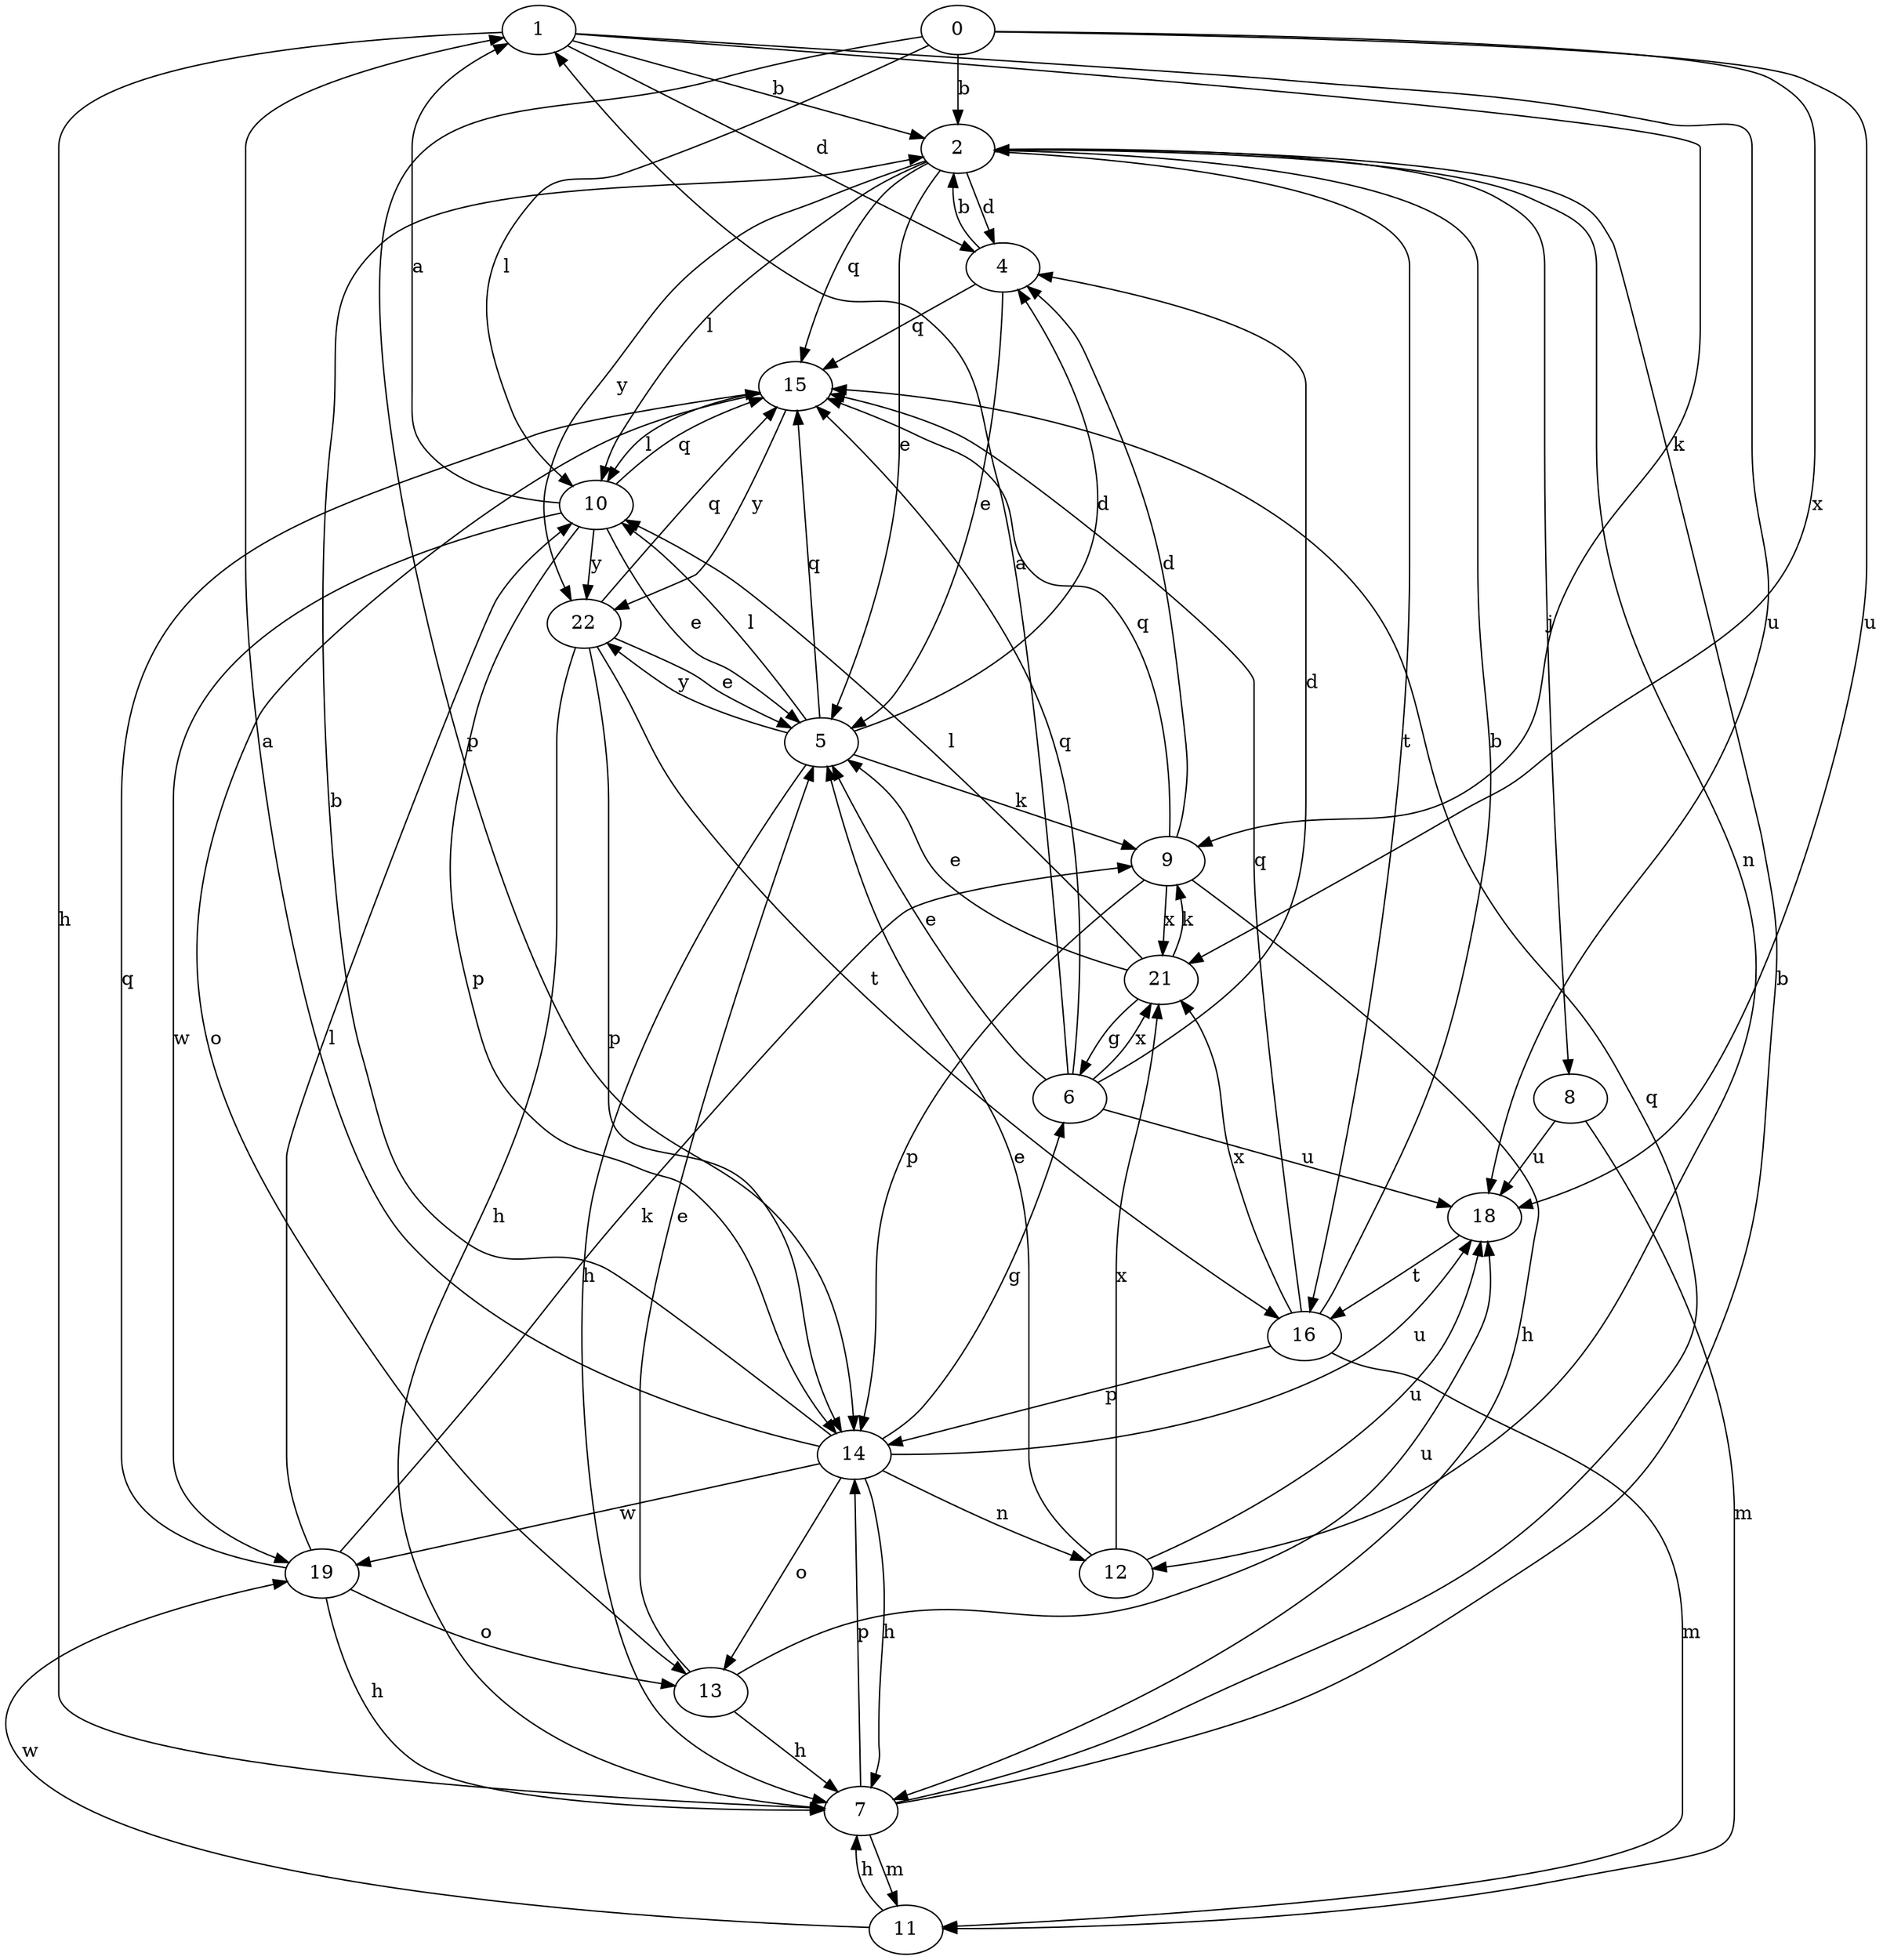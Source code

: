 strict digraph  {
1;
2;
4;
5;
6;
7;
8;
9;
10;
11;
12;
13;
14;
15;
0;
16;
18;
19;
21;
22;
1 -> 2  [label=b];
1 -> 4  [label=d];
1 -> 7  [label=h];
1 -> 9  [label=k];
1 -> 18  [label=u];
2 -> 4  [label=d];
2 -> 5  [label=e];
2 -> 8  [label=j];
2 -> 10  [label=l];
2 -> 12  [label=n];
2 -> 15  [label=q];
2 -> 16  [label=t];
2 -> 22  [label=y];
4 -> 2  [label=b];
4 -> 5  [label=e];
4 -> 15  [label=q];
5 -> 4  [label=d];
5 -> 7  [label=h];
5 -> 9  [label=k];
5 -> 10  [label=l];
5 -> 15  [label=q];
5 -> 22  [label=y];
6 -> 1  [label=a];
6 -> 4  [label=d];
6 -> 5  [label=e];
6 -> 15  [label=q];
6 -> 18  [label=u];
6 -> 21  [label=x];
7 -> 2  [label=b];
7 -> 11  [label=m];
7 -> 14  [label=p];
7 -> 15  [label=q];
8 -> 11  [label=m];
8 -> 18  [label=u];
9 -> 4  [label=d];
9 -> 7  [label=h];
9 -> 14  [label=p];
9 -> 15  [label=q];
9 -> 21  [label=x];
10 -> 1  [label=a];
10 -> 5  [label=e];
10 -> 14  [label=p];
10 -> 15  [label=q];
10 -> 19  [label=w];
10 -> 22  [label=y];
11 -> 7  [label=h];
11 -> 19  [label=w];
12 -> 5  [label=e];
12 -> 18  [label=u];
12 -> 21  [label=x];
13 -> 5  [label=e];
13 -> 7  [label=h];
13 -> 18  [label=u];
14 -> 1  [label=a];
14 -> 2  [label=b];
14 -> 6  [label=g];
14 -> 7  [label=h];
14 -> 12  [label=n];
14 -> 13  [label=o];
14 -> 18  [label=u];
14 -> 19  [label=w];
15 -> 10  [label=l];
15 -> 13  [label=o];
15 -> 22  [label=y];
0 -> 2  [label=b];
0 -> 10  [label=l];
0 -> 14  [label=p];
0 -> 18  [label=u];
0 -> 21  [label=x];
16 -> 2  [label=b];
16 -> 11  [label=m];
16 -> 14  [label=p];
16 -> 15  [label=q];
16 -> 21  [label=x];
18 -> 16  [label=t];
19 -> 7  [label=h];
19 -> 9  [label=k];
19 -> 10  [label=l];
19 -> 13  [label=o];
19 -> 15  [label=q];
21 -> 5  [label=e];
21 -> 6  [label=g];
21 -> 9  [label=k];
21 -> 10  [label=l];
22 -> 5  [label=e];
22 -> 7  [label=h];
22 -> 14  [label=p];
22 -> 15  [label=q];
22 -> 16  [label=t];
}
